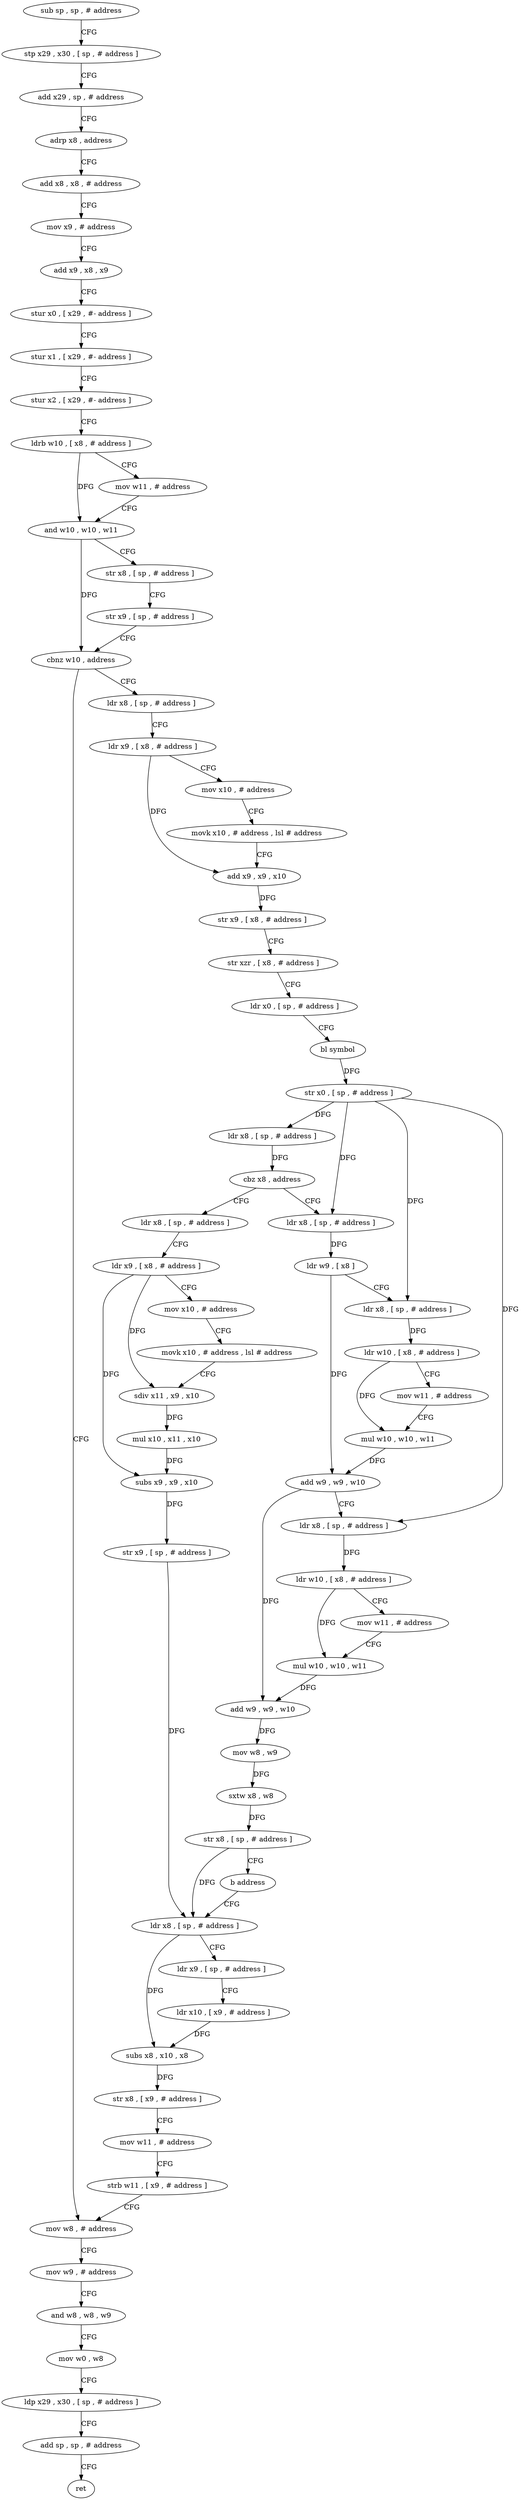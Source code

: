 digraph "func" {
"4272748" [label = "sub sp , sp , # address" ]
"4272752" [label = "stp x29 , x30 , [ sp , # address ]" ]
"4272756" [label = "add x29 , sp , # address" ]
"4272760" [label = "adrp x8 , address" ]
"4272764" [label = "add x8 , x8 , # address" ]
"4272768" [label = "mov x9 , # address" ]
"4272772" [label = "add x9 , x8 , x9" ]
"4272776" [label = "stur x0 , [ x29 , #- address ]" ]
"4272780" [label = "stur x1 , [ x29 , #- address ]" ]
"4272784" [label = "stur x2 , [ x29 , #- address ]" ]
"4272788" [label = "ldrb w10 , [ x8 , # address ]" ]
"4272792" [label = "mov w11 , # address" ]
"4272796" [label = "and w10 , w10 , w11" ]
"4272800" [label = "str x8 , [ sp , # address ]" ]
"4272804" [label = "str x9 , [ sp , # address ]" ]
"4272808" [label = "cbnz w10 , address" ]
"4272984" [label = "mov w8 , # address" ]
"4272812" [label = "ldr x8 , [ sp , # address ]" ]
"4272988" [label = "mov w9 , # address" ]
"4272992" [label = "and w8 , w8 , w9" ]
"4272996" [label = "mov w0 , w8" ]
"4273000" [label = "ldp x29 , x30 , [ sp , # address ]" ]
"4273004" [label = "add sp , sp , # address" ]
"4273008" [label = "ret" ]
"4272816" [label = "ldr x9 , [ x8 , # address ]" ]
"4272820" [label = "mov x10 , # address" ]
"4272824" [label = "movk x10 , # address , lsl # address" ]
"4272828" [label = "add x9 , x9 , x10" ]
"4272832" [label = "str x9 , [ x8 , # address ]" ]
"4272836" [label = "str xzr , [ x8 , # address ]" ]
"4272840" [label = "ldr x0 , [ sp , # address ]" ]
"4272844" [label = "bl symbol" ]
"4272848" [label = "str x0 , [ sp , # address ]" ]
"4272852" [label = "ldr x8 , [ sp , # address ]" ]
"4272856" [label = "cbz x8 , address" ]
"4272924" [label = "ldr x8 , [ sp , # address ]" ]
"4272860" [label = "ldr x8 , [ sp , # address ]" ]
"4272928" [label = "ldr x9 , [ x8 , # address ]" ]
"4272932" [label = "mov x10 , # address" ]
"4272936" [label = "movk x10 , # address , lsl # address" ]
"4272940" [label = "sdiv x11 , x9 , x10" ]
"4272944" [label = "mul x10 , x11 , x10" ]
"4272948" [label = "subs x9 , x9 , x10" ]
"4272952" [label = "str x9 , [ sp , # address ]" ]
"4272956" [label = "ldr x8 , [ sp , # address ]" ]
"4272864" [label = "ldr w9 , [ x8 ]" ]
"4272868" [label = "ldr x8 , [ sp , # address ]" ]
"4272872" [label = "ldr w10 , [ x8 , # address ]" ]
"4272876" [label = "mov w11 , # address" ]
"4272880" [label = "mul w10 , w10 , w11" ]
"4272884" [label = "add w9 , w9 , w10" ]
"4272888" [label = "ldr x8 , [ sp , # address ]" ]
"4272892" [label = "ldr w10 , [ x8 , # address ]" ]
"4272896" [label = "mov w11 , # address" ]
"4272900" [label = "mul w10 , w10 , w11" ]
"4272904" [label = "add w9 , w9 , w10" ]
"4272908" [label = "mov w8 , w9" ]
"4272912" [label = "sxtw x8 , w8" ]
"4272916" [label = "str x8 , [ sp , # address ]" ]
"4272920" [label = "b address" ]
"4272960" [label = "ldr x9 , [ sp , # address ]" ]
"4272964" [label = "ldr x10 , [ x9 , # address ]" ]
"4272968" [label = "subs x8 , x10 , x8" ]
"4272972" [label = "str x8 , [ x9 , # address ]" ]
"4272976" [label = "mov w11 , # address" ]
"4272980" [label = "strb w11 , [ x9 , # address ]" ]
"4272748" -> "4272752" [ label = "CFG" ]
"4272752" -> "4272756" [ label = "CFG" ]
"4272756" -> "4272760" [ label = "CFG" ]
"4272760" -> "4272764" [ label = "CFG" ]
"4272764" -> "4272768" [ label = "CFG" ]
"4272768" -> "4272772" [ label = "CFG" ]
"4272772" -> "4272776" [ label = "CFG" ]
"4272776" -> "4272780" [ label = "CFG" ]
"4272780" -> "4272784" [ label = "CFG" ]
"4272784" -> "4272788" [ label = "CFG" ]
"4272788" -> "4272792" [ label = "CFG" ]
"4272788" -> "4272796" [ label = "DFG" ]
"4272792" -> "4272796" [ label = "CFG" ]
"4272796" -> "4272800" [ label = "CFG" ]
"4272796" -> "4272808" [ label = "DFG" ]
"4272800" -> "4272804" [ label = "CFG" ]
"4272804" -> "4272808" [ label = "CFG" ]
"4272808" -> "4272984" [ label = "CFG" ]
"4272808" -> "4272812" [ label = "CFG" ]
"4272984" -> "4272988" [ label = "CFG" ]
"4272812" -> "4272816" [ label = "CFG" ]
"4272988" -> "4272992" [ label = "CFG" ]
"4272992" -> "4272996" [ label = "CFG" ]
"4272996" -> "4273000" [ label = "CFG" ]
"4273000" -> "4273004" [ label = "CFG" ]
"4273004" -> "4273008" [ label = "CFG" ]
"4272816" -> "4272820" [ label = "CFG" ]
"4272816" -> "4272828" [ label = "DFG" ]
"4272820" -> "4272824" [ label = "CFG" ]
"4272824" -> "4272828" [ label = "CFG" ]
"4272828" -> "4272832" [ label = "DFG" ]
"4272832" -> "4272836" [ label = "CFG" ]
"4272836" -> "4272840" [ label = "CFG" ]
"4272840" -> "4272844" [ label = "CFG" ]
"4272844" -> "4272848" [ label = "DFG" ]
"4272848" -> "4272852" [ label = "DFG" ]
"4272848" -> "4272860" [ label = "DFG" ]
"4272848" -> "4272868" [ label = "DFG" ]
"4272848" -> "4272888" [ label = "DFG" ]
"4272852" -> "4272856" [ label = "DFG" ]
"4272856" -> "4272924" [ label = "CFG" ]
"4272856" -> "4272860" [ label = "CFG" ]
"4272924" -> "4272928" [ label = "CFG" ]
"4272860" -> "4272864" [ label = "DFG" ]
"4272928" -> "4272932" [ label = "CFG" ]
"4272928" -> "4272940" [ label = "DFG" ]
"4272928" -> "4272948" [ label = "DFG" ]
"4272932" -> "4272936" [ label = "CFG" ]
"4272936" -> "4272940" [ label = "CFG" ]
"4272940" -> "4272944" [ label = "DFG" ]
"4272944" -> "4272948" [ label = "DFG" ]
"4272948" -> "4272952" [ label = "DFG" ]
"4272952" -> "4272956" [ label = "DFG" ]
"4272956" -> "4272960" [ label = "CFG" ]
"4272956" -> "4272968" [ label = "DFG" ]
"4272864" -> "4272868" [ label = "CFG" ]
"4272864" -> "4272884" [ label = "DFG" ]
"4272868" -> "4272872" [ label = "DFG" ]
"4272872" -> "4272876" [ label = "CFG" ]
"4272872" -> "4272880" [ label = "DFG" ]
"4272876" -> "4272880" [ label = "CFG" ]
"4272880" -> "4272884" [ label = "DFG" ]
"4272884" -> "4272888" [ label = "CFG" ]
"4272884" -> "4272904" [ label = "DFG" ]
"4272888" -> "4272892" [ label = "DFG" ]
"4272892" -> "4272896" [ label = "CFG" ]
"4272892" -> "4272900" [ label = "DFG" ]
"4272896" -> "4272900" [ label = "CFG" ]
"4272900" -> "4272904" [ label = "DFG" ]
"4272904" -> "4272908" [ label = "DFG" ]
"4272908" -> "4272912" [ label = "DFG" ]
"4272912" -> "4272916" [ label = "DFG" ]
"4272916" -> "4272920" [ label = "CFG" ]
"4272916" -> "4272956" [ label = "DFG" ]
"4272920" -> "4272956" [ label = "CFG" ]
"4272960" -> "4272964" [ label = "CFG" ]
"4272964" -> "4272968" [ label = "DFG" ]
"4272968" -> "4272972" [ label = "DFG" ]
"4272972" -> "4272976" [ label = "CFG" ]
"4272976" -> "4272980" [ label = "CFG" ]
"4272980" -> "4272984" [ label = "CFG" ]
}

